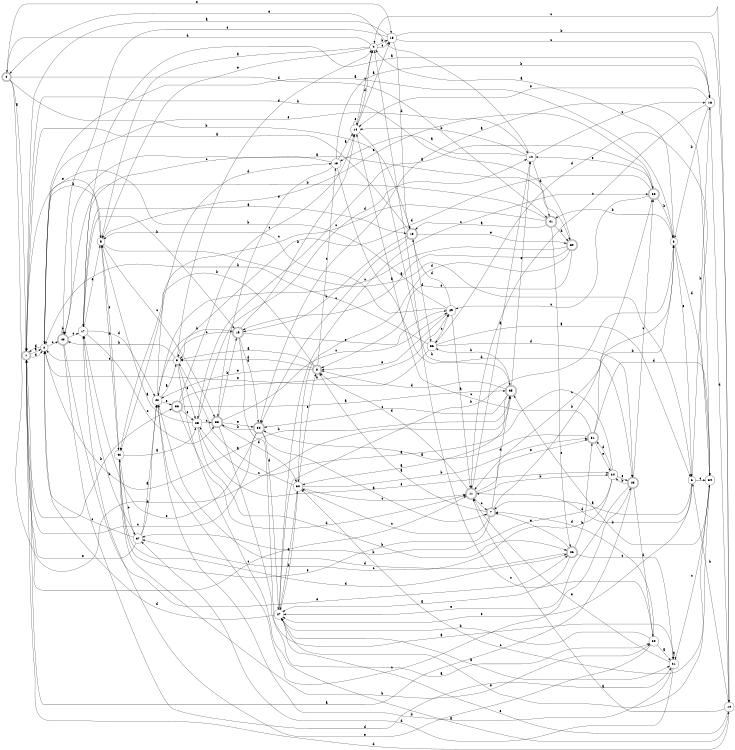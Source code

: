 digraph n35_8 {
__start0 [label="" shape="none"];

rankdir=LR;
size="8,5";

s0 [style="rounded,filled", color="black", fillcolor="white" shape="doublecircle", label="0"];
s1 [style="rounded,filled", color="black", fillcolor="white" shape="doublecircle", label="1"];
s2 [style="filled", color="black", fillcolor="white" shape="circle", label="2"];
s3 [style="filled", color="black", fillcolor="white" shape="circle", label="3"];
s4 [style="filled", color="black", fillcolor="white" shape="circle", label="4"];
s5 [style="filled", color="black", fillcolor="white" shape="circle", label="5"];
s6 [style="filled", color="black", fillcolor="white" shape="circle", label="6"];
s7 [style="rounded,filled", color="black", fillcolor="white" shape="doublecircle", label="7"];
s8 [style="rounded,filled", color="black", fillcolor="white" shape="doublecircle", label="8"];
s9 [style="filled", color="black", fillcolor="white" shape="circle", label="9"];
s10 [style="filled", color="black", fillcolor="white" shape="circle", label="10"];
s11 [style="rounded,filled", color="black", fillcolor="white" shape="doublecircle", label="11"];
s12 [style="filled", color="black", fillcolor="white" shape="circle", label="12"];
s13 [style="filled", color="black", fillcolor="white" shape="circle", label="13"];
s14 [style="filled", color="black", fillcolor="white" shape="circle", label="14"];
s15 [style="filled", color="black", fillcolor="white" shape="circle", label="15"];
s16 [style="filled", color="black", fillcolor="white" shape="circle", label="16"];
s17 [style="filled", color="black", fillcolor="white" shape="circle", label="17"];
s18 [style="rounded,filled", color="black", fillcolor="white" shape="doublecircle", label="18"];
s19 [style="rounded,filled", color="black", fillcolor="white" shape="doublecircle", label="19"];
s20 [style="filled", color="black", fillcolor="white" shape="circle", label="20"];
s21 [style="filled", color="black", fillcolor="white" shape="circle", label="21"];
s22 [style="filled", color="black", fillcolor="white" shape="circle", label="22"];
s23 [style="rounded,filled", color="black", fillcolor="white" shape="doublecircle", label="23"];
s24 [style="filled", color="black", fillcolor="white" shape="circle", label="24"];
s25 [style="filled", color="black", fillcolor="white" shape="circle", label="25"];
s26 [style="rounded,filled", color="black", fillcolor="white" shape="doublecircle", label="26"];
s27 [style="filled", color="black", fillcolor="white" shape="circle", label="27"];
s28 [style="rounded,filled", color="black", fillcolor="white" shape="doublecircle", label="28"];
s29 [style="filled", color="black", fillcolor="white" shape="circle", label="29"];
s30 [style="filled", color="black", fillcolor="white" shape="circle", label="30"];
s31 [style="rounded,filled", color="black", fillcolor="white" shape="doublecircle", label="31"];
s32 [style="rounded,filled", color="black", fillcolor="white" shape="doublecircle", label="32"];
s33 [style="rounded,filled", color="black", fillcolor="white" shape="doublecircle", label="33"];
s34 [style="filled", color="black", fillcolor="white" shape="circle", label="34"];
s35 [style="rounded,filled", color="black", fillcolor="white" shape="doublecircle", label="35"];
s36 [style="filled", color="black", fillcolor="white" shape="circle", label="36"];
s37 [style="filled", color="black", fillcolor="white" shape="circle", label="37"];
s38 [style="rounded,filled", color="black", fillcolor="white" shape="doublecircle", label="38"];
s39 [style="rounded,filled", color="black", fillcolor="white" shape="doublecircle", label="39"];
s40 [style="rounded,filled", color="black", fillcolor="white" shape="doublecircle", label="40"];
s41 [style="rounded,filled", color="black", fillcolor="white" shape="doublecircle", label="41"];
s42 [style="filled", color="black", fillcolor="white" shape="circle", label="42"];
s0 -> s1 [label="a"];
s0 -> s18 [label="b"];
s0 -> s35 [label="c"];
s0 -> s41 [label="d"];
s0 -> s15 [label="e"];
s1 -> s2 [label="a"];
s1 -> s38 [label="b"];
s1 -> s11 [label="c"];
s1 -> s2 [label="d"];
s1 -> s5 [label="e"];
s2 -> s3 [label="a"];
s2 -> s35 [label="b"];
s2 -> s40 [label="c"];
s2 -> s1 [label="d"];
s2 -> s12 [label="e"];
s3 -> s4 [label="a"];
s3 -> s41 [label="b"];
s3 -> s11 [label="c"];
s3 -> s34 [label="d"];
s3 -> s6 [label="e"];
s4 -> s5 [label="a"];
s4 -> s15 [label="b"];
s4 -> s15 [label="c"];
s4 -> s0 [label="d"];
s4 -> s5 [label="e"];
s5 -> s6 [label="a"];
s5 -> s2 [label="b"];
s5 -> s33 [label="c"];
s5 -> s42 [label="d"];
s5 -> s28 [label="e"];
s6 -> s7 [label="a"];
s6 -> s16 [label="b"];
s6 -> s34 [label="c"];
s6 -> s11 [label="d"];
s6 -> s27 [label="e"];
s7 -> s8 [label="a"];
s7 -> s28 [label="b"];
s7 -> s30 [label="c"];
s7 -> s35 [label="d"];
s7 -> s42 [label="e"];
s8 -> s9 [label="a"];
s8 -> s42 [label="b"];
s8 -> s13 [label="c"];
s8 -> s9 [label="d"];
s8 -> s22 [label="e"];
s9 -> s10 [label="a"];
s9 -> s40 [label="b"];
s9 -> s2 [label="c"];
s9 -> s4 [label="d"];
s9 -> s25 [label="e"];
s10 -> s11 [label="a"];
s10 -> s6 [label="b"];
s10 -> s4 [label="c"];
s10 -> s1 [label="d"];
s10 -> s27 [label="e"];
s11 -> s12 [label="a"];
s11 -> s24 [label="b"];
s11 -> s7 [label="c"];
s11 -> s8 [label="d"];
s11 -> s31 [label="e"];
s12 -> s13 [label="a"];
s12 -> s14 [label="b"];
s12 -> s16 [label="c"];
s12 -> s41 [label="d"];
s12 -> s0 [label="e"];
s13 -> s14 [label="a"];
s13 -> s16 [label="b"];
s13 -> s17 [label="c"];
s13 -> s23 [label="d"];
s13 -> s33 [label="e"];
s14 -> s15 [label="a"];
s14 -> s35 [label="b"];
s14 -> s4 [label="c"];
s14 -> s4 [label="d"];
s14 -> s14 [label="e"];
s15 -> s1 [label="a"];
s15 -> s10 [label="b"];
s15 -> s16 [label="c"];
s15 -> s18 [label="d"];
s15 -> s40 [label="e"];
s16 -> s17 [label="a"];
s16 -> s3 [label="b"];
s16 -> s11 [label="c"];
s16 -> s10 [label="d"];
s16 -> s14 [label="e"];
s17 -> s18 [label="a"];
s17 -> s19 [label="b"];
s17 -> s33 [label="c"];
s17 -> s22 [label="d"];
s17 -> s5 [label="e"];
s18 -> s1 [label="a"];
s18 -> s19 [label="b"];
s18 -> s32 [label="c"];
s18 -> s36 [label="d"];
s18 -> s39 [label="e"];
s19 -> s20 [label="a"];
s19 -> s14 [label="b"];
s19 -> s9 [label="c"];
s19 -> s32 [label="d"];
s19 -> s29 [label="e"];
s20 -> s21 [label="a"];
s20 -> s27 [label="b"];
s20 -> s4 [label="c"];
s20 -> s7 [label="d"];
s20 -> s17 [label="e"];
s21 -> s21 [label="a"];
s21 -> s22 [label="b"];
s21 -> s34 [label="c"];
s21 -> s37 [label="d"];
s21 -> s11 [label="e"];
s22 -> s9 [label="a"];
s22 -> s19 [label="b"];
s22 -> s23 [label="c"];
s22 -> s13 [label="d"];
s22 -> s38 [label="e"];
s23 -> s1 [label="a"];
s23 -> s24 [label="b"];
s23 -> s28 [label="c"];
s23 -> s20 [label="d"];
s23 -> s27 [label="e"];
s24 -> s25 [label="a"];
s24 -> s37 [label="b"];
s24 -> s37 [label="c"];
s24 -> s31 [label="d"];
s24 -> s23 [label="e"];
s25 -> s5 [label="a"];
s25 -> s26 [label="b"];
s25 -> s33 [label="c"];
s25 -> s12 [label="d"];
s25 -> s24 [label="e"];
s26 -> s27 [label="a"];
s26 -> s31 [label="b"];
s26 -> s21 [label="c"];
s26 -> s22 [label="d"];
s26 -> s7 [label="e"];
s27 -> s21 [label="a"];
s27 -> s3 [label="b"];
s27 -> s28 [label="c"];
s27 -> s2 [label="d"];
s27 -> s30 [label="e"];
s28 -> s25 [label="a"];
s28 -> s3 [label="b"];
s28 -> s29 [label="c"];
s28 -> s9 [label="d"];
s28 -> s12 [label="e"];
s29 -> s11 [label="a"];
s29 -> s2 [label="b"];
s29 -> s5 [label="c"];
s29 -> s18 [label="d"];
s29 -> s8 [label="e"];
s30 -> s9 [label="a"];
s30 -> s31 [label="b"];
s30 -> s11 [label="c"];
s30 -> s27 [label="d"];
s30 -> s8 [label="e"];
s31 -> s32 [label="a"];
s31 -> s3 [label="b"];
s31 -> s14 [label="c"];
s31 -> s34 [label="d"];
s31 -> s24 [label="e"];
s32 -> s7 [label="a"];
s32 -> s33 [label="b"];
s32 -> s1 [label="c"];
s32 -> s27 [label="d"];
s32 -> s17 [label="e"];
s33 -> s21 [label="a"];
s33 -> s19 [label="b"];
s33 -> s29 [label="c"];
s33 -> s30 [label="d"];
s33 -> s32 [label="e"];
s34 -> s32 [label="a"];
s34 -> s35 [label="b"];
s34 -> s30 [label="c"];
s34 -> s36 [label="d"];
s34 -> s27 [label="e"];
s35 -> s30 [label="a"];
s35 -> s36 [label="b"];
s35 -> s32 [label="c"];
s35 -> s8 [label="d"];
s35 -> s12 [label="e"];
s36 -> s6 [label="a"];
s36 -> s2 [label="b"];
s36 -> s29 [label="c"];
s36 -> s23 [label="d"];
s36 -> s2 [label="e"];
s37 -> s22 [label="a"];
s37 -> s17 [label="b"];
s37 -> s2 [label="c"];
s37 -> s22 [label="d"];
s37 -> s1 [label="e"];
s38 -> s35 [label="a"];
s38 -> s29 [label="b"];
s38 -> s14 [label="c"];
s38 -> s11 [label="d"];
s38 -> s25 [label="e"];
s39 -> s19 [label="a"];
s39 -> s1 [label="b"];
s39 -> s22 [label="c"];
s39 -> s30 [label="d"];
s39 -> s8 [label="e"];
s40 -> s39 [label="a"];
s40 -> s40 [label="b"];
s40 -> s17 [label="c"];
s40 -> s21 [label="d"];
s40 -> s26 [label="e"];
s41 -> s18 [label="a"];
s41 -> s40 [label="b"];
s41 -> s42 [label="c"];
s41 -> s39 [label="d"];
s41 -> s26 [label="e"];
s42 -> s25 [label="a"];
s42 -> s20 [label="b"];
s42 -> s37 [label="c"];
s42 -> s26 [label="d"];
s42 -> s5 [label="e"];

}